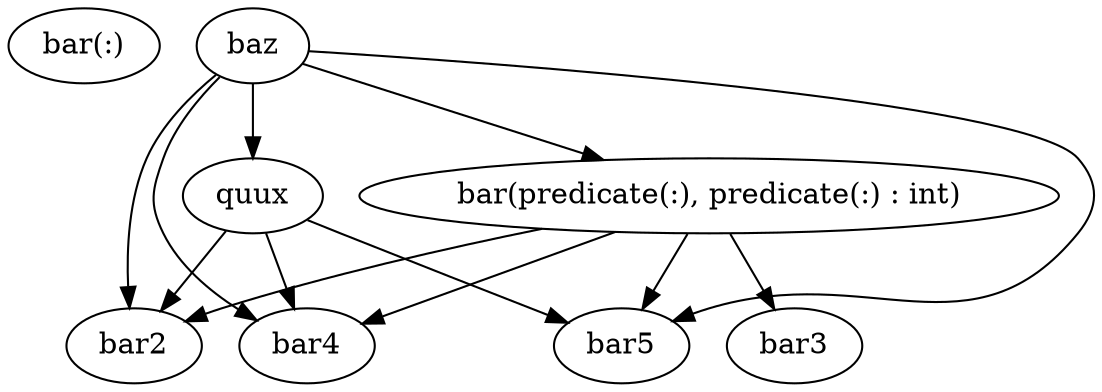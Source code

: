 digraph G {
"bar(:)"
quux -> bar2
quux -> bar4
quux -> bar5
"bar(predicate(:), predicate(:) : int)" -> bar2
"bar(predicate(:), predicate(:) : int)" -> bar3
"bar(predicate(:), predicate(:) : int)" -> bar4
"bar(predicate(:), predicate(:) : int)" -> bar5
baz -> bar2
baz -> bar4
baz -> bar5
baz -> quux
baz -> "bar(predicate(:), predicate(:) : int)"
}
